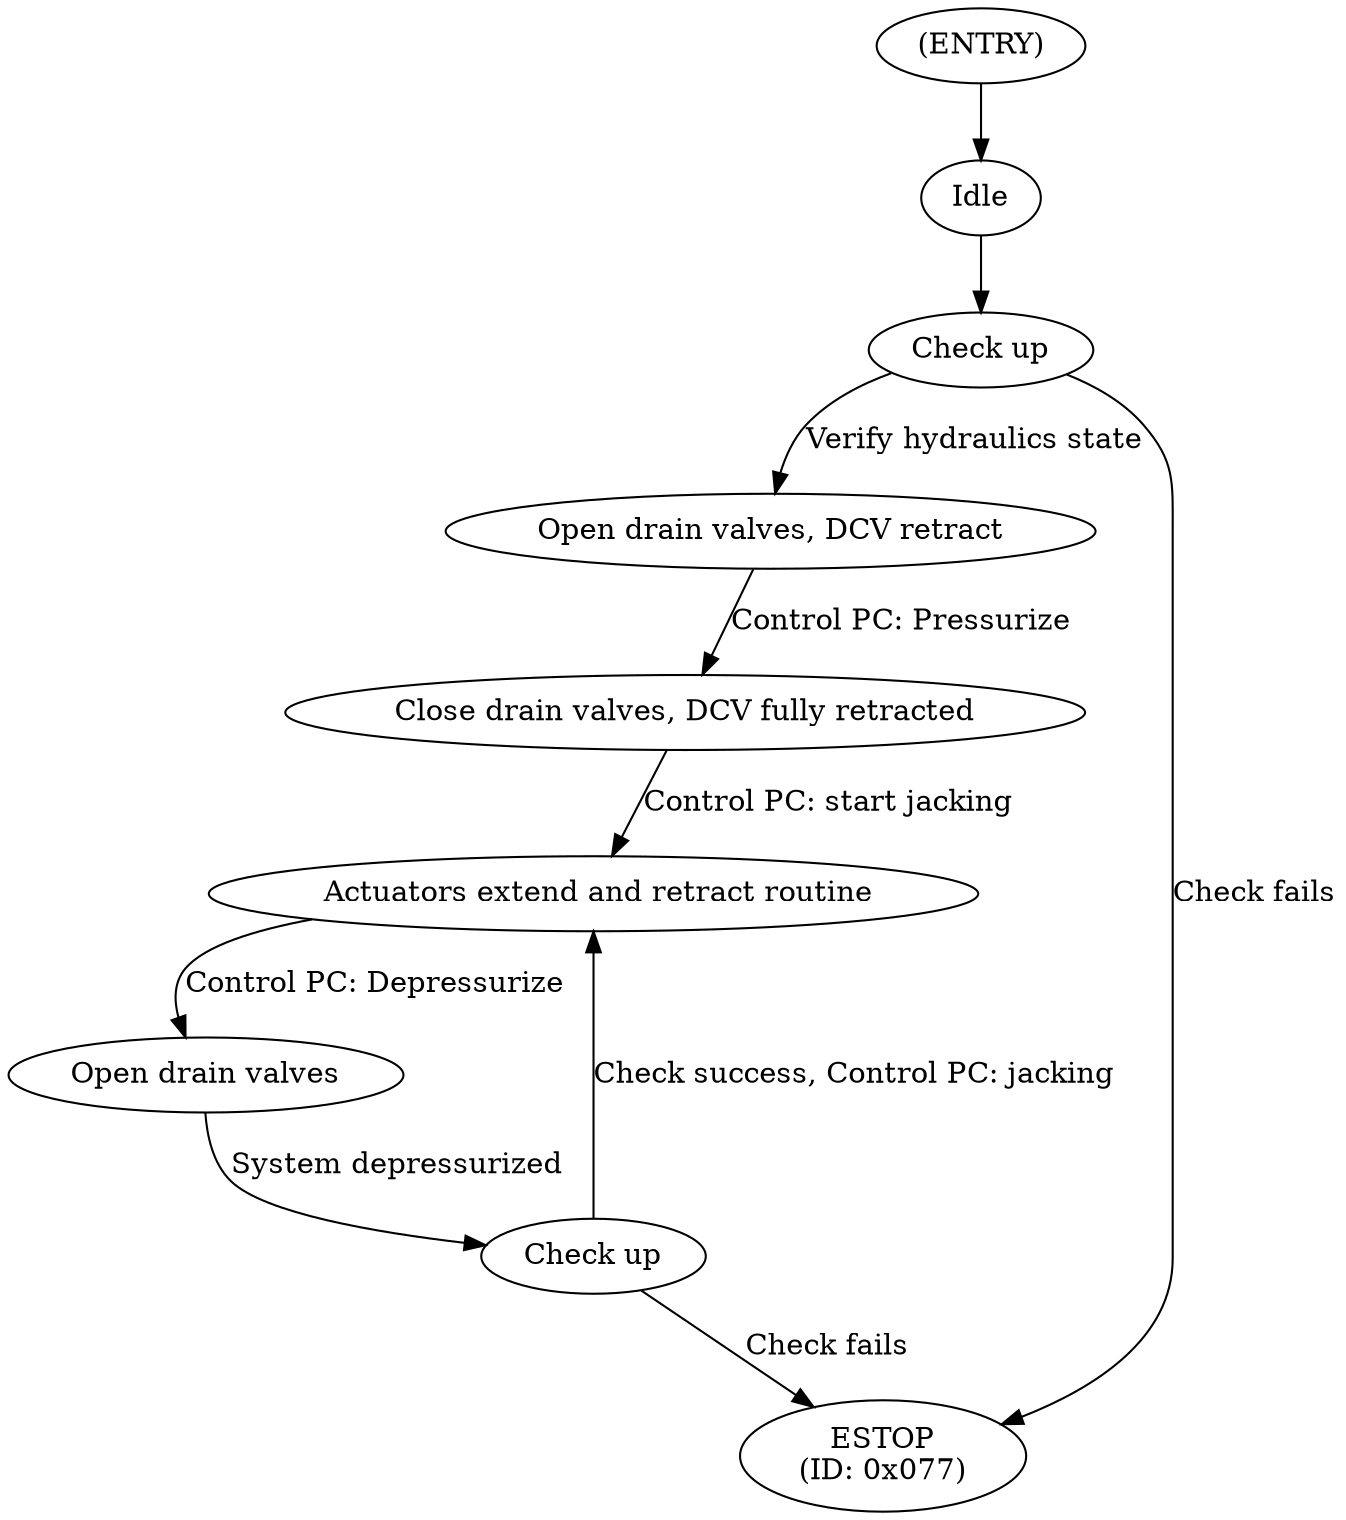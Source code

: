 digraph {
    // 12/15
    S01 [label= "(ENTRY)"];
    S03 [label="Open drain valves, DCV retract"];
    S04 [label="Close drain valves, DCV fully retracted"];
    S05 [label=" Actuators extend and retract routine"];
    S06 [label="Open drain valves"];
    S07 [label="Check up"];
    S08 [label= "Check up"];
    S09 [label= "ESTOP\n(ID: 0x077)"];
    S10 [label= "Idle"];

    S01 -> S10 [label=""];
    S10 -> S08 [label=""]
    S08 -> S03 [label= "Verify hydraulics state"];
    S03 -> S04 [label="Control PC: Pressurize"];
    S04 -> S05 [label="Control PC: start jacking"];
// extending
    S05 -> S06 [label="Control PC: Depressurize"];
    S06 -> S07 [label="System depressurized"];
    S07 -> S05 [label="Check success, Control PC: jacking"];
    S07 -> S09 [label="Check fails"];
    S08 -> S09 [label="Check fails"];
}

